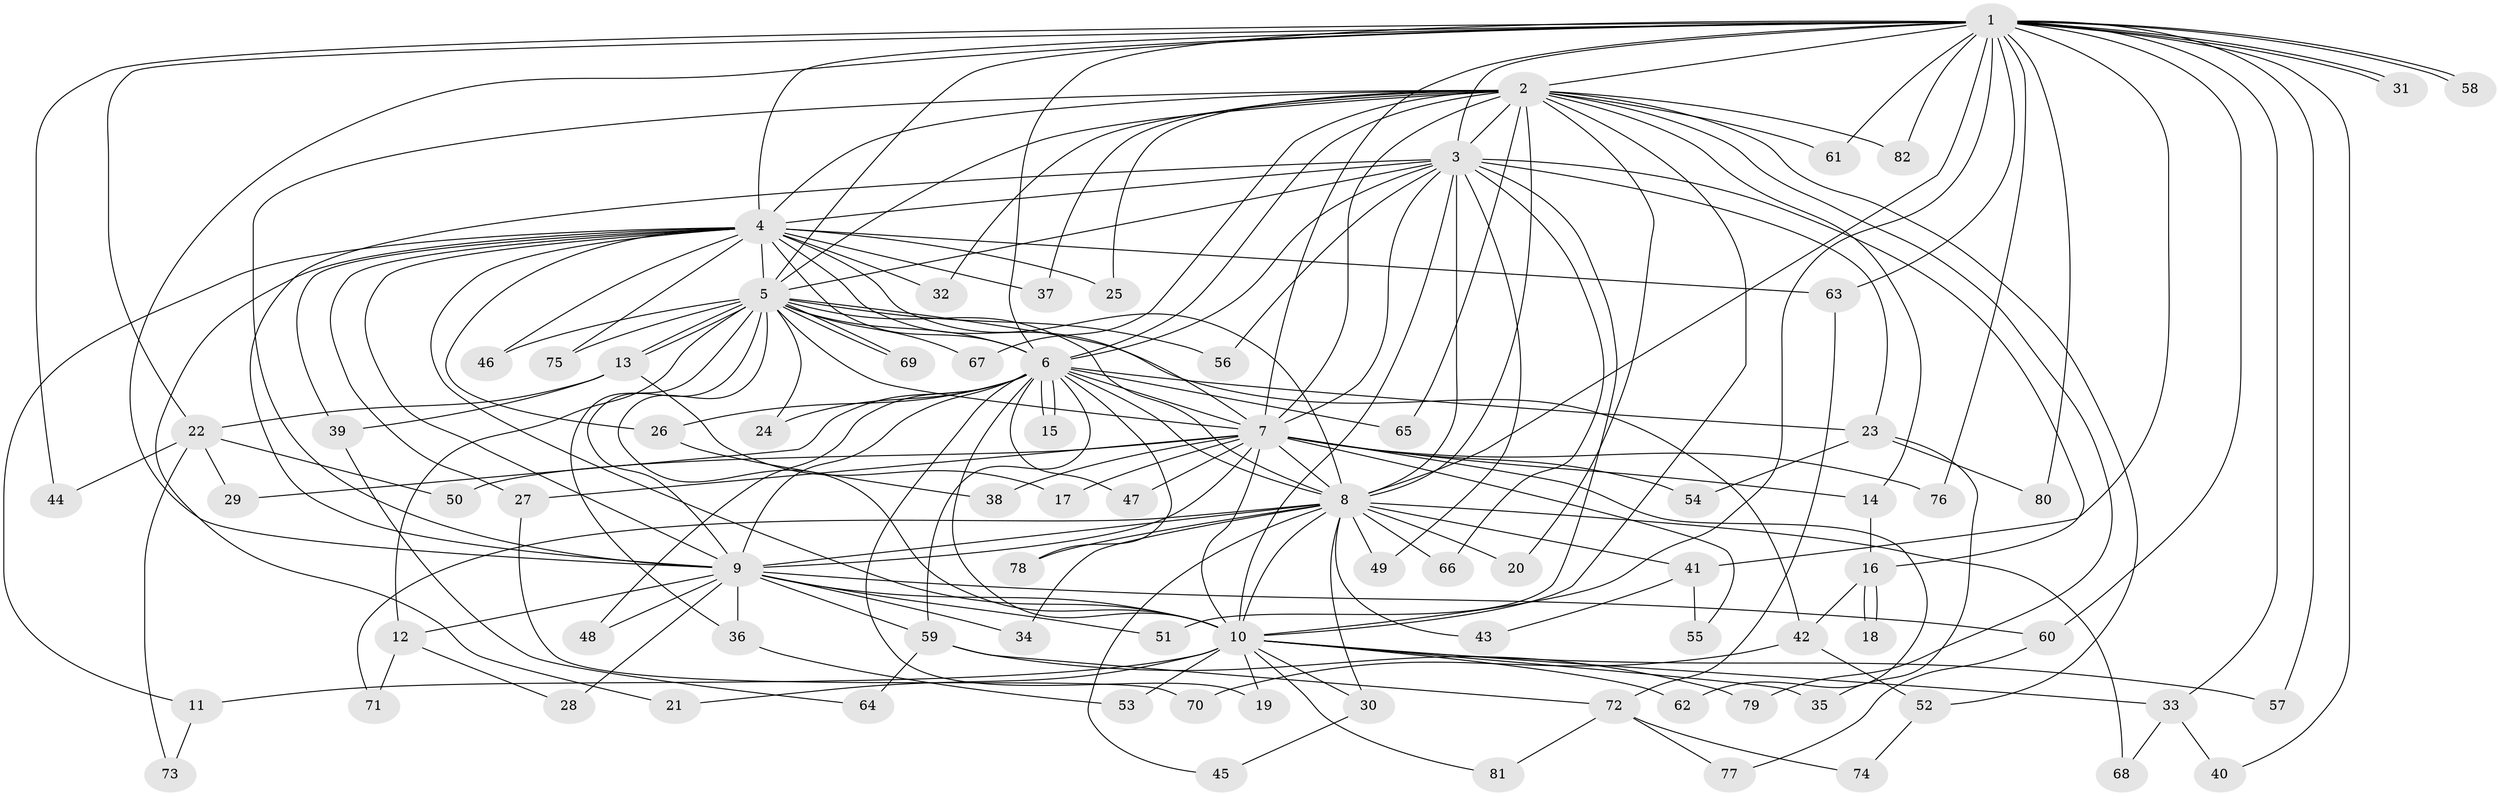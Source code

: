// Generated by graph-tools (version 1.1) at 2025/35/03/09/25 02:35:15]
// undirected, 82 vertices, 189 edges
graph export_dot {
graph [start="1"]
  node [color=gray90,style=filled];
  1;
  2;
  3;
  4;
  5;
  6;
  7;
  8;
  9;
  10;
  11;
  12;
  13;
  14;
  15;
  16;
  17;
  18;
  19;
  20;
  21;
  22;
  23;
  24;
  25;
  26;
  27;
  28;
  29;
  30;
  31;
  32;
  33;
  34;
  35;
  36;
  37;
  38;
  39;
  40;
  41;
  42;
  43;
  44;
  45;
  46;
  47;
  48;
  49;
  50;
  51;
  52;
  53;
  54;
  55;
  56;
  57;
  58;
  59;
  60;
  61;
  62;
  63;
  64;
  65;
  66;
  67;
  68;
  69;
  70;
  71;
  72;
  73;
  74;
  75;
  76;
  77;
  78;
  79;
  80;
  81;
  82;
  1 -- 2;
  1 -- 3;
  1 -- 4;
  1 -- 5;
  1 -- 6;
  1 -- 7;
  1 -- 8;
  1 -- 9;
  1 -- 10;
  1 -- 22;
  1 -- 31;
  1 -- 31;
  1 -- 33;
  1 -- 40;
  1 -- 41;
  1 -- 44;
  1 -- 57;
  1 -- 58;
  1 -- 58;
  1 -- 60;
  1 -- 61;
  1 -- 63;
  1 -- 76;
  1 -- 80;
  1 -- 82;
  2 -- 3;
  2 -- 4;
  2 -- 5;
  2 -- 6;
  2 -- 7;
  2 -- 8;
  2 -- 9;
  2 -- 10;
  2 -- 14;
  2 -- 20;
  2 -- 25;
  2 -- 32;
  2 -- 37;
  2 -- 52;
  2 -- 61;
  2 -- 65;
  2 -- 67;
  2 -- 79;
  2 -- 82;
  3 -- 4;
  3 -- 5;
  3 -- 6;
  3 -- 7;
  3 -- 8;
  3 -- 9;
  3 -- 10;
  3 -- 16;
  3 -- 23;
  3 -- 49;
  3 -- 51;
  3 -- 56;
  3 -- 66;
  4 -- 5;
  4 -- 6;
  4 -- 7;
  4 -- 8;
  4 -- 9;
  4 -- 10;
  4 -- 11;
  4 -- 21;
  4 -- 25;
  4 -- 26;
  4 -- 27;
  4 -- 32;
  4 -- 37;
  4 -- 39;
  4 -- 46;
  4 -- 63;
  4 -- 75;
  5 -- 6;
  5 -- 7;
  5 -- 8;
  5 -- 9;
  5 -- 10;
  5 -- 12;
  5 -- 13;
  5 -- 13;
  5 -- 24;
  5 -- 36;
  5 -- 42;
  5 -- 46;
  5 -- 56;
  5 -- 67;
  5 -- 69;
  5 -- 69;
  5 -- 75;
  6 -- 7;
  6 -- 8;
  6 -- 9;
  6 -- 10;
  6 -- 15;
  6 -- 15;
  6 -- 19;
  6 -- 23;
  6 -- 24;
  6 -- 26;
  6 -- 29;
  6 -- 47;
  6 -- 48;
  6 -- 59;
  6 -- 65;
  6 -- 78;
  7 -- 8;
  7 -- 9;
  7 -- 10;
  7 -- 14;
  7 -- 17;
  7 -- 27;
  7 -- 38;
  7 -- 47;
  7 -- 50;
  7 -- 54;
  7 -- 55;
  7 -- 62;
  7 -- 76;
  8 -- 9;
  8 -- 10;
  8 -- 20;
  8 -- 30;
  8 -- 34;
  8 -- 41;
  8 -- 43;
  8 -- 45;
  8 -- 49;
  8 -- 66;
  8 -- 68;
  8 -- 71;
  8 -- 78;
  9 -- 10;
  9 -- 12;
  9 -- 28;
  9 -- 34;
  9 -- 36;
  9 -- 48;
  9 -- 51;
  9 -- 59;
  9 -- 60;
  10 -- 11;
  10 -- 19;
  10 -- 21;
  10 -- 30;
  10 -- 33;
  10 -- 35;
  10 -- 53;
  10 -- 57;
  10 -- 62;
  10 -- 81;
  11 -- 73;
  12 -- 28;
  12 -- 71;
  13 -- 17;
  13 -- 22;
  13 -- 39;
  14 -- 16;
  16 -- 18;
  16 -- 18;
  16 -- 42;
  22 -- 29;
  22 -- 44;
  22 -- 50;
  22 -- 73;
  23 -- 35;
  23 -- 54;
  23 -- 80;
  26 -- 38;
  27 -- 70;
  30 -- 45;
  33 -- 40;
  33 -- 68;
  36 -- 53;
  39 -- 64;
  41 -- 43;
  41 -- 55;
  42 -- 52;
  42 -- 70;
  52 -- 74;
  59 -- 64;
  59 -- 72;
  59 -- 79;
  60 -- 77;
  63 -- 72;
  72 -- 74;
  72 -- 77;
  72 -- 81;
}
